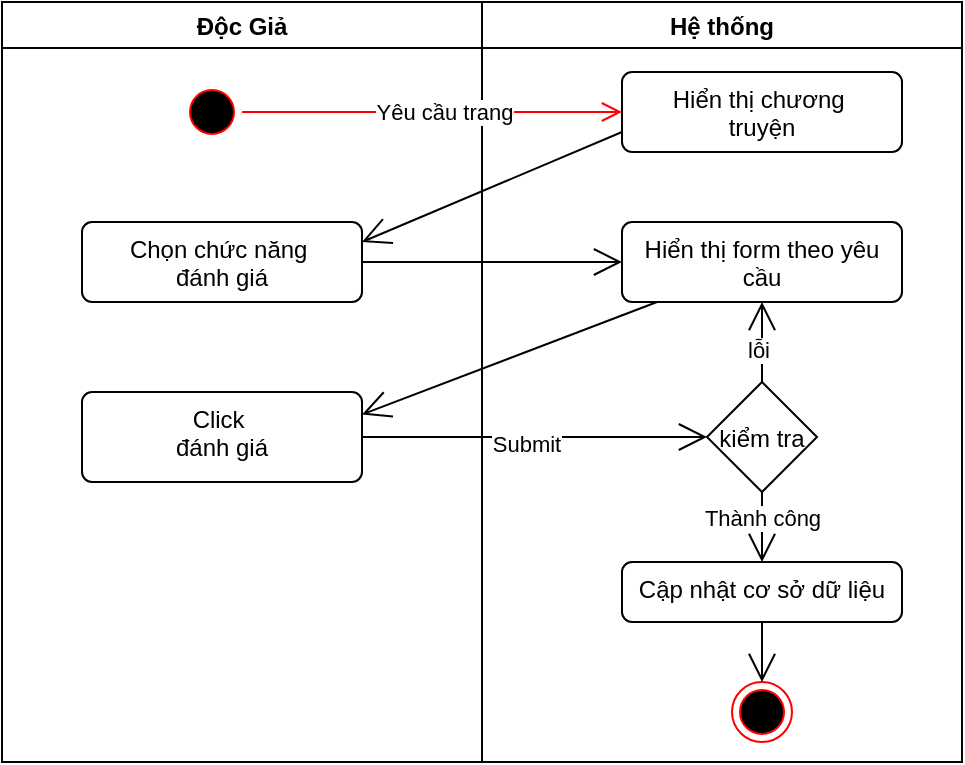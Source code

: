 <mxfile>
    <diagram id="dxmbLEHwzxnS4O4U1YZE" name="Page-1">
        <mxGraphModel dx="686" dy="404" grid="1" gridSize="10" guides="1" tooltips="1" connect="1" arrows="1" fold="1" page="1" pageScale="1" pageWidth="850" pageHeight="1100" math="0" shadow="0">
            <root>
                <mxCell id="0"/>
                <mxCell id="1" parent="0"/>
                <mxCell id="24" value="Độc Giả" style="swimlane;" vertex="1" parent="1">
                    <mxGeometry y="100" width="240" height="380" as="geometry"/>
                </mxCell>
                <mxCell id="25" value="" style="ellipse;html=1;shape=startState;fillColor=#000000;strokeColor=#ff0000;" vertex="1" parent="24">
                    <mxGeometry x="90" y="40" width="30" height="30" as="geometry"/>
                </mxCell>
                <mxCell id="26" value="Chọn chức năng&amp;nbsp;&lt;div&gt;đánh giá&lt;br&gt;&lt;div&gt;&lt;br&gt;&lt;/div&gt;&lt;/div&gt;" style="html=1;align=center;verticalAlign=top;rounded=1;absoluteArcSize=1;arcSize=10;dashed=0;whiteSpace=wrap;" vertex="1" parent="24">
                    <mxGeometry x="40" y="110" width="140" height="40" as="geometry"/>
                </mxCell>
                <mxCell id="27" value="&lt;div&gt;Click&amp;nbsp;&lt;/div&gt;&lt;div&gt;đánh giá&lt;/div&gt;" style="html=1;align=center;verticalAlign=top;rounded=1;absoluteArcSize=1;arcSize=10;dashed=0;whiteSpace=wrap;" vertex="1" parent="24">
                    <mxGeometry x="40" y="195" width="140" height="45" as="geometry"/>
                </mxCell>
                <mxCell id="28" value="Hệ thống" style="swimlane;" vertex="1" parent="1">
                    <mxGeometry x="240" y="100" width="240" height="380" as="geometry"/>
                </mxCell>
                <mxCell id="29" value="Hiển thị chương&amp;nbsp;&lt;div&gt;truyện&lt;/div&gt;" style="html=1;align=center;verticalAlign=top;rounded=1;absoluteArcSize=1;arcSize=10;dashed=0;whiteSpace=wrap;" vertex="1" parent="28">
                    <mxGeometry x="70" y="35" width="140" height="40" as="geometry"/>
                </mxCell>
                <mxCell id="30" value="kiểm tra" style="rhombus;" vertex="1" parent="28">
                    <mxGeometry x="112.5" y="190" width="55" height="55" as="geometry"/>
                </mxCell>
                <mxCell id="31" value="Hiển thị form theo yêu cầu" style="html=1;align=center;verticalAlign=top;rounded=1;absoluteArcSize=1;arcSize=10;dashed=0;whiteSpace=wrap;" vertex="1" parent="28">
                    <mxGeometry x="70" y="110" width="140" height="40" as="geometry"/>
                </mxCell>
                <mxCell id="32" value="" style="endArrow=open;endFill=1;endSize=12;html=1;exitX=0.5;exitY=0;exitDx=0;exitDy=0;" edge="1" parent="28" source="30" target="31">
                    <mxGeometry width="160" relative="1" as="geometry">
                        <mxPoint x="-50" y="214" as="sourcePoint"/>
                        <mxPoint x="135" y="213" as="targetPoint"/>
                    </mxGeometry>
                </mxCell>
                <mxCell id="33" value="lỗi" style="edgeLabel;html=1;align=center;verticalAlign=middle;resizable=0;points=[];" vertex="1" connectable="0" parent="32">
                    <mxGeometry x="-0.2" y="2" relative="1" as="geometry">
                        <mxPoint as="offset"/>
                    </mxGeometry>
                </mxCell>
                <mxCell id="34" value="Cập nhật cơ sở dữ liệu" style="html=1;align=center;verticalAlign=top;rounded=1;absoluteArcSize=1;arcSize=10;dashed=0;whiteSpace=wrap;" vertex="1" parent="28">
                    <mxGeometry x="70" y="280" width="140" height="30" as="geometry"/>
                </mxCell>
                <mxCell id="35" value="" style="ellipse;html=1;shape=endState;fillColor=#000000;strokeColor=#ff0000;" vertex="1" parent="28">
                    <mxGeometry x="125" y="340" width="30" height="30" as="geometry"/>
                </mxCell>
                <mxCell id="36" value="" style="endArrow=open;endFill=1;endSize=12;html=1;exitX=0.5;exitY=1;exitDx=0;exitDy=0;" edge="1" parent="28" source="34" target="35">
                    <mxGeometry width="160" relative="1" as="geometry">
                        <mxPoint x="-130" y="290" as="sourcePoint"/>
                        <mxPoint x="150" y="240" as="targetPoint"/>
                    </mxGeometry>
                </mxCell>
                <mxCell id="37" value="" style="endArrow=open;endFill=1;endSize=12;html=1;exitX=0.5;exitY=1;exitDx=0;exitDy=0;entryX=0.5;entryY=0;entryDx=0;entryDy=0;" edge="1" parent="28" source="30" target="34">
                    <mxGeometry width="160" relative="1" as="geometry">
                        <mxPoint x="-50" y="234" as="sourcePoint"/>
                        <mxPoint x="140" y="290" as="targetPoint"/>
                    </mxGeometry>
                </mxCell>
                <mxCell id="38" value="Thành công" style="edgeLabel;html=1;align=center;verticalAlign=middle;resizable=0;points=[];" vertex="1" connectable="0" parent="37">
                    <mxGeometry x="-0.257" relative="1" as="geometry">
                        <mxPoint as="offset"/>
                    </mxGeometry>
                </mxCell>
                <mxCell id="39" value="" style="edgeStyle=orthogonalEdgeStyle;html=1;verticalAlign=bottom;endArrow=open;endSize=8;strokeColor=#ff0000;" edge="1" parent="1" source="25" target="29">
                    <mxGeometry relative="1" as="geometry">
                        <mxPoint x="290" y="155" as="targetPoint"/>
                    </mxGeometry>
                </mxCell>
                <mxCell id="40" value="Yêu cầu trang" style="edgeLabel;html=1;align=center;verticalAlign=middle;resizable=0;points=[];" vertex="1" connectable="0" parent="39">
                    <mxGeometry x="0.055" relative="1" as="geometry">
                        <mxPoint x="1" as="offset"/>
                    </mxGeometry>
                </mxCell>
                <mxCell id="41" value="" style="endArrow=open;endFill=0;endSize=12;html=1;exitX=0;exitY=0.75;exitDx=0;exitDy=0;entryX=1;entryY=0.25;entryDx=0;entryDy=0;" edge="1" parent="1" source="29" target="26">
                    <mxGeometry width="160" relative="1" as="geometry">
                        <mxPoint x="220" y="240" as="sourcePoint"/>
                        <mxPoint x="380" y="240" as="targetPoint"/>
                    </mxGeometry>
                </mxCell>
                <mxCell id="42" value="" style="endArrow=open;endFill=1;endSize=12;html=1;exitX=1;exitY=0.5;exitDx=0;exitDy=0;" edge="1" parent="1" source="26" target="31">
                    <mxGeometry width="160" relative="1" as="geometry">
                        <mxPoint x="320" y="175" as="sourcePoint"/>
                        <mxPoint x="182" y="220" as="targetPoint"/>
                    </mxGeometry>
                </mxCell>
                <mxCell id="43" value="" style="endArrow=open;endFill=1;endSize=12;html=1;exitX=1;exitY=0.5;exitDx=0;exitDy=0;entryX=0;entryY=0.5;entryDx=0;entryDy=0;" edge="1" parent="1" source="27" target="30">
                    <mxGeometry width="160" relative="1" as="geometry">
                        <mxPoint x="190" y="235" as="sourcePoint"/>
                        <mxPoint x="330" y="300" as="targetPoint"/>
                    </mxGeometry>
                </mxCell>
                <mxCell id="44" value="Submit" style="edgeLabel;html=1;align=center;verticalAlign=middle;resizable=0;points=[];" vertex="1" connectable="0" parent="43">
                    <mxGeometry x="-0.049" y="-2" relative="1" as="geometry">
                        <mxPoint y="1" as="offset"/>
                    </mxGeometry>
                </mxCell>
                <mxCell id="45" value="" style="endArrow=open;endFill=1;endSize=12;html=1;entryX=1;entryY=0.25;entryDx=0;entryDy=0;" edge="1" parent="1" source="31" target="27">
                    <mxGeometry width="160" relative="1" as="geometry">
                        <mxPoint x="190" y="235" as="sourcePoint"/>
                        <mxPoint x="320" y="238" as="targetPoint"/>
                    </mxGeometry>
                </mxCell>
            </root>
        </mxGraphModel>
    </diagram>
</mxfile>